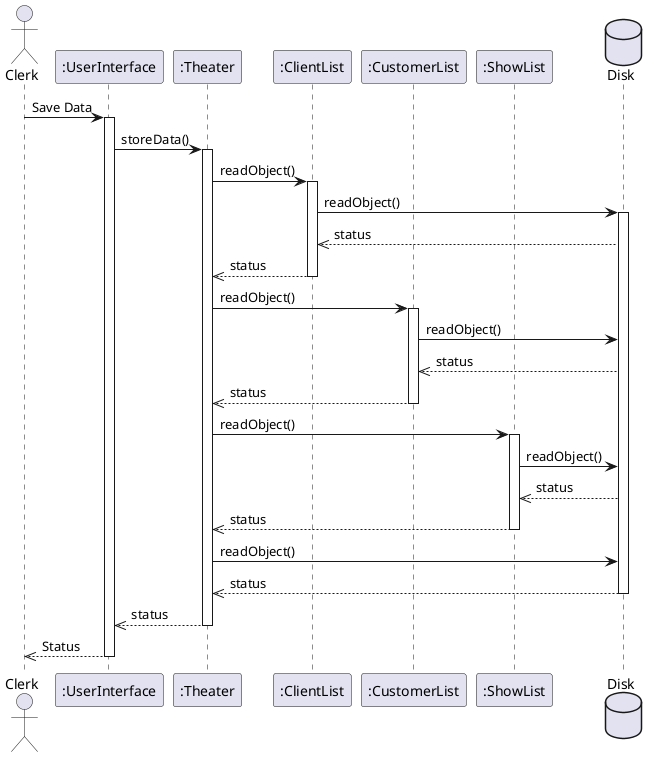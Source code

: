 @startuml

actor Clerk
participant ":UserInterface"
participant ":Theater"
participant ":ClientList"
participant ":CustomerList"
participant ":ShowList"
database Disk

Clerk -> ":UserInterface" : Save Data
activate ":UserInterface"

":UserInterface" -> ":Theater" : storeData()
activate ":Theater"

":Theater" -> ":ClientList": readObject()
activate ":ClientList"
":ClientList" -> Disk: readObject()
activate Disk
Disk -->> ":ClientList": status
":ClientList" -->> ":Theater": status
deactivate ":ClientList"

":Theater" -> ":CustomerList": readObject()
activate ":CustomerList"
":CustomerList" -> Disk: readObject()
Disk -->> ":CustomerList": status
":CustomerList" -->> ":Theater": status
deactivate ":CustomerList"

":Theater" -> ":ShowList": readObject()
activate ":ShowList"
":ShowList" -> Disk: readObject()
Disk -->> ":ShowList": status
":ShowList" -->> ":Theater": status
deactivate ":ShowList"

":Theater" -> Disk: readObject()
Disk -->> ":Theater": status

deactivate Disk

":Theater" -->> ":UserInterface": status
deactivate ":Theater"

":UserInterface" -->> Clerk: Status
deactivate ":UserInterface"
deactivate Clerk

@enduml